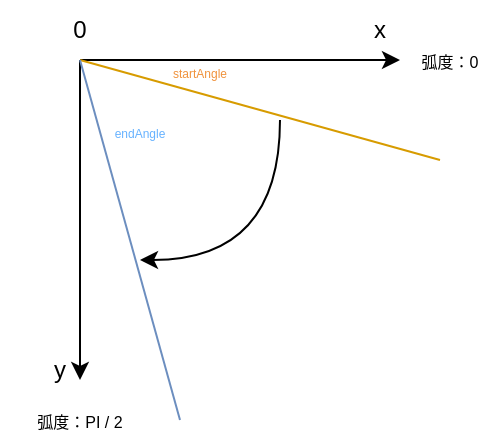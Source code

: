 <mxfile>
    <diagram id="3AbSKN864sk6mxKHW6RJ" name="Page-1">
        <mxGraphModel dx="296" dy="277" grid="1" gridSize="10" guides="1" tooltips="1" connect="1" arrows="1" fold="1" page="1" pageScale="1" pageWidth="850" pageHeight="1100" math="0" shadow="0">
            <root>
                <mxCell id="0"/>
                <mxCell id="1" parent="0"/>
                <mxCell id="2" value="" style="endArrow=classic;html=1;" parent="1" edge="1">
                    <mxGeometry width="50" height="50" relative="1" as="geometry">
                        <mxPoint x="360" y="360" as="sourcePoint"/>
                        <mxPoint x="520" y="360" as="targetPoint"/>
                    </mxGeometry>
                </mxCell>
                <mxCell id="3" value="" style="endArrow=classic;html=1;" parent="1" edge="1">
                    <mxGeometry width="50" height="50" relative="1" as="geometry">
                        <mxPoint x="360" y="360" as="sourcePoint"/>
                        <mxPoint x="360" y="520" as="targetPoint"/>
                    </mxGeometry>
                </mxCell>
                <mxCell id="4" value="0" style="text;html=1;strokeColor=none;fillColor=none;align=center;verticalAlign=middle;whiteSpace=wrap;rounded=0;" parent="1" vertex="1">
                    <mxGeometry x="330" y="330" width="60" height="30" as="geometry"/>
                </mxCell>
                <mxCell id="5" value="x" style="text;html=1;strokeColor=none;fillColor=none;align=center;verticalAlign=middle;whiteSpace=wrap;rounded=0;" parent="1" vertex="1">
                    <mxGeometry x="480" y="330" width="60" height="30" as="geometry"/>
                </mxCell>
                <mxCell id="6" value="y" style="text;html=1;strokeColor=none;fillColor=none;align=center;verticalAlign=middle;whiteSpace=wrap;rounded=0;" parent="1" vertex="1">
                    <mxGeometry x="320" y="500" width="60" height="30" as="geometry"/>
                </mxCell>
                <mxCell id="8" value="" style="edgeStyle=orthogonalEdgeStyle;orthogonalLoop=1;jettySize=auto;html=1;curved=1;" parent="1" edge="1">
                    <mxGeometry width="80" relative="1" as="geometry">
                        <mxPoint x="460" y="390" as="sourcePoint"/>
                        <mxPoint x="390" y="460" as="targetPoint"/>
                        <Array as="points">
                            <mxPoint x="460" y="460"/>
                        </Array>
                    </mxGeometry>
                </mxCell>
                <mxCell id="9" value="" style="endArrow=none;html=1;curved=1;fillColor=#ffe6cc;strokeColor=#d79b00;" parent="1" edge="1">
                    <mxGeometry width="50" height="50" relative="1" as="geometry">
                        <mxPoint x="540" y="410" as="sourcePoint"/>
                        <mxPoint x="360" y="360" as="targetPoint"/>
                    </mxGeometry>
                </mxCell>
                <mxCell id="10" value="" style="endArrow=none;html=1;curved=1;entryX=0.5;entryY=1;entryDx=0;entryDy=0;fillColor=#dae8fc;strokeColor=#6c8ebf;" parent="1" target="4" edge="1">
                    <mxGeometry width="50" height="50" relative="1" as="geometry">
                        <mxPoint x="410" y="540" as="sourcePoint"/>
                        <mxPoint x="450" y="420" as="targetPoint"/>
                    </mxGeometry>
                </mxCell>
                <mxCell id="11" value="&lt;font color=&quot;#f0933d&quot; style=&quot;font-size: 6px;&quot;&gt;startAngle&lt;/font&gt;" style="text;html=1;strokeColor=none;fillColor=none;align=center;verticalAlign=middle;whiteSpace=wrap;rounded=0;strokeWidth=1;" parent="1" vertex="1">
                    <mxGeometry x="390" y="350" width="60" height="30" as="geometry"/>
                </mxCell>
                <mxCell id="12" value="&lt;font color=&quot;#66b2ff&quot; style=&quot;font-size: 6px;&quot;&gt;endAngle&lt;/font&gt;" style="text;html=1;strokeColor=none;fillColor=none;align=center;verticalAlign=middle;whiteSpace=wrap;rounded=0;strokeWidth=1;" parent="1" vertex="1">
                    <mxGeometry x="360" y="380" width="60" height="30" as="geometry"/>
                </mxCell>
                <mxCell id="13" value="&lt;font style=&quot;font-size: 8px;&quot;&gt;弧度：PI / 2&lt;/font&gt;" style="text;html=1;strokeColor=none;fillColor=none;align=center;verticalAlign=middle;whiteSpace=wrap;rounded=0;" vertex="1" parent="1">
                    <mxGeometry x="335" y="530" width="50" height="20" as="geometry"/>
                </mxCell>
                <mxCell id="14" value="&lt;font style=&quot;font-size: 8px;&quot;&gt;弧度：0&lt;/font&gt;" style="text;html=1;align=center;verticalAlign=middle;whiteSpace=wrap;rounded=0;glass=0;shadow=0;" vertex="1" parent="1">
                    <mxGeometry x="520" y="350" width="50" height="20" as="geometry"/>
                </mxCell>
            </root>
        </mxGraphModel>
    </diagram>
</mxfile>